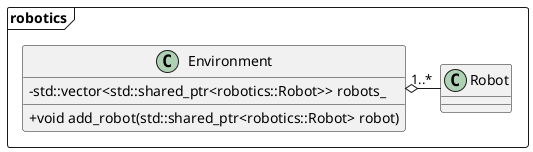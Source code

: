 @startuml
skinparam classAttributeIconSize 0

package robotics <<Frame>>{
class Environment{
    -std::vector<std::shared_ptr<robotics::Robot>> robots_
    +void add_robot(std::shared_ptr<robotics::Robot> robot)
}

class Robot{
}
}

' class Component{
'     #std::string name_
'     #std::string brand_
'     #std::string sku_
'     #bool attached_
'     +Component(name: std::string, brand: std::string, sku: std::string)
'     +virtual void operate()=0
'     +std::string get_name()
'     +std::string get_brand()
'     +std::string get_sku()
'     +bool is_attached()
' }

' class Arm{
'     -double length_
'     +Arm(name: std::string, brand: std::string, sku: std::string, length: double)
'     +void move_to_position(x: double, y: double, z: double)
'     +void operate() override
'     +double get_length()
' }

' class Sensor{
'     -double range_
'     +Sensor(name: std::string, brand: std::string, sku: std::string, range: double)
'     +void move_to_position(x: double, y: double, z: double)
'     +void operate() override
'     +double get_range()
' }

Environment "1..*" o- Robot
' Controller ..> Robot
' Robot "1..*" *.. Component
' Component <|-- Arm
' Component <|-- Sensor


@enduml